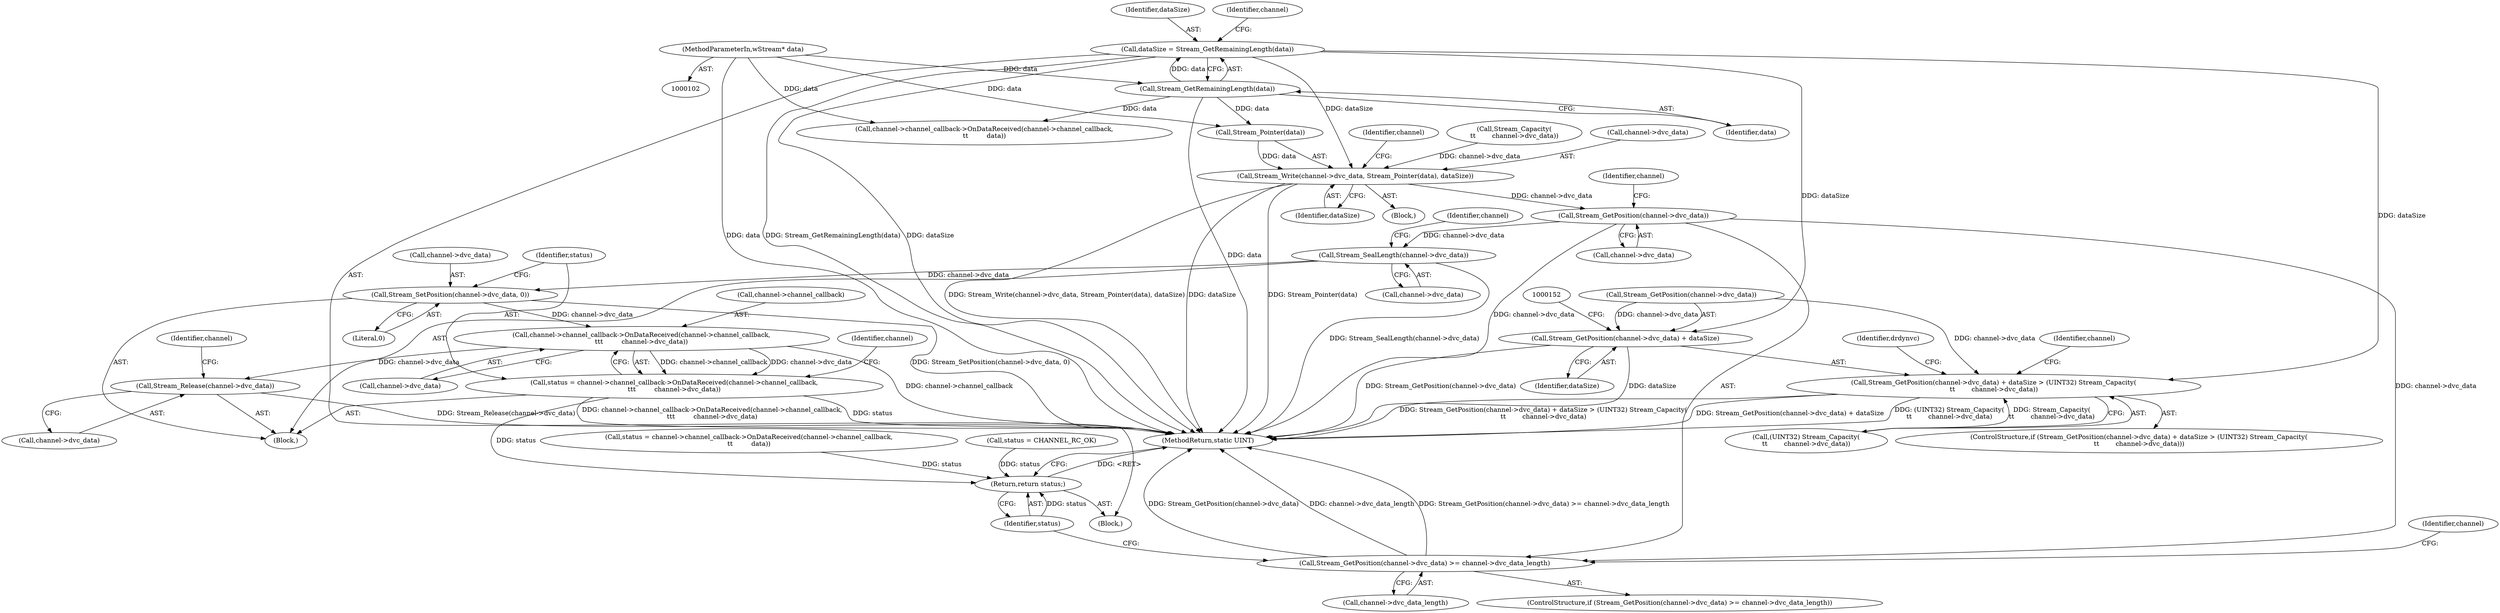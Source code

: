 digraph "1_FreeRDP_baee520e3dd9be6511c45a14c5f5e77784de1471_6@API" {
"1000114" [label="(Call,dataSize = Stream_GetRemainingLength(data))"];
"1000116" [label="(Call,Stream_GetRemainingLength(data))"];
"1000106" [label="(MethodParameterIn,wStream* data)"];
"1000144" [label="(Call,Stream_GetPosition(channel->dvc_data) + dataSize > (UINT32) Stream_Capacity(\n\t\t        channel->dvc_data))"];
"1000145" [label="(Call,Stream_GetPosition(channel->dvc_data) + dataSize)"];
"1000175" [label="(Call,Stream_Write(channel->dvc_data, Stream_Pointer(data), dataSize))"];
"1000184" [label="(Call,Stream_GetPosition(channel->dvc_data))"];
"1000183" [label="(Call,Stream_GetPosition(channel->dvc_data) >= channel->dvc_data_length)"];
"1000192" [label="(Call,Stream_SealLength(channel->dvc_data))"];
"1000196" [label="(Call,Stream_SetPosition(channel->dvc_data, 0))"];
"1000203" [label="(Call,channel->channel_callback->OnDataReceived(channel->channel_callback,\n\t\t\t         channel->dvc_data))"];
"1000201" [label="(Call,status = channel->channel_callback->OnDataReceived(channel->channel_callback,\n\t\t\t         channel->dvc_data))"];
"1000228" [label="(Return,return status;)"];
"1000210" [label="(Call,Stream_Release(channel->dvc_data))"];
"1000191" [label="(Block,)"];
"1000106" [label="(MethodParameterIn,wStream* data)"];
"1000197" [label="(Call,channel->dvc_data)"];
"1000177" [label="(Identifier,channel)"];
"1000146" [label="(Call,Stream_GetPosition(channel->dvc_data))"];
"1000176" [label="(Call,channel->dvc_data)"];
"1000230" [label="(MethodReturn,static UINT)"];
"1000223" [label="(Call,channel->channel_callback->OnDataReceived(channel->channel_callback,\n\t\t         data))"];
"1000229" [label="(Identifier,status)"];
"1000183" [label="(Call,Stream_GetPosition(channel->dvc_data) >= channel->dvc_data_length)"];
"1000116" [label="(Call,Stream_GetRemainingLength(data))"];
"1000179" [label="(Call,Stream_Pointer(data))"];
"1000114" [label="(Call,dataSize = Stream_GetRemainingLength(data))"];
"1000200" [label="(Literal,0)"];
"1000194" [label="(Identifier,channel)"];
"1000144" [label="(Call,Stream_GetPosition(channel->dvc_data) + dataSize > (UINT32) Stream_Capacity(\n\t\t        channel->dvc_data))"];
"1000192" [label="(Call,Stream_SealLength(channel->dvc_data))"];
"1000160" [label="(Identifier,drdynvc)"];
"1000207" [label="(Call,channel->dvc_data)"];
"1000107" [label="(Block,)"];
"1000198" [label="(Identifier,channel)"];
"1000221" [label="(Call,status = channel->channel_callback->OnDataReceived(channel->channel_callback,\n\t\t         data))"];
"1000186" [label="(Identifier,channel)"];
"1000151" [label="(Call,(UINT32) Stream_Capacity(\n\t\t        channel->dvc_data))"];
"1000203" [label="(Call,channel->channel_callback->OnDataReceived(channel->channel_callback,\n\t\t\t         channel->dvc_data))"];
"1000109" [label="(Call,status = CHANNEL_RC_OK)"];
"1000181" [label="(Identifier,dataSize)"];
"1000193" [label="(Call,channel->dvc_data)"];
"1000210" [label="(Call,Stream_Release(channel->dvc_data))"];
"1000150" [label="(Identifier,dataSize)"];
"1000115" [label="(Identifier,dataSize)"];
"1000212" [label="(Identifier,channel)"];
"1000153" [label="(Call,Stream_Capacity(\n\t\t        channel->dvc_data))"];
"1000202" [label="(Identifier,status)"];
"1000143" [label="(ControlStructure,if (Stream_GetPosition(channel->dvc_data) + dataSize > (UINT32) Stream_Capacity(\n\t\t        channel->dvc_data)))"];
"1000142" [label="(Block,)"];
"1000185" [label="(Call,channel->dvc_data)"];
"1000188" [label="(Call,channel->dvc_data_length)"];
"1000204" [label="(Call,channel->channel_callback)"];
"1000216" [label="(Identifier,channel)"];
"1000201" [label="(Call,status = channel->channel_callback->OnDataReceived(channel->channel_callback,\n\t\t\t         channel->dvc_data))"];
"1000228" [label="(Return,return status;)"];
"1000184" [label="(Call,Stream_GetPosition(channel->dvc_data))"];
"1000196" [label="(Call,Stream_SetPosition(channel->dvc_data, 0))"];
"1000189" [label="(Identifier,channel)"];
"1000175" [label="(Call,Stream_Write(channel->dvc_data, Stream_Pointer(data), dataSize))"];
"1000117" [label="(Identifier,data)"];
"1000182" [label="(ControlStructure,if (Stream_GetPosition(channel->dvc_data) >= channel->dvc_data_length))"];
"1000119" [label="(Identifier,channel)"];
"1000211" [label="(Call,channel->dvc_data)"];
"1000145" [label="(Call,Stream_GetPosition(channel->dvc_data) + dataSize)"];
"1000114" -> "1000107"  [label="AST: "];
"1000114" -> "1000116"  [label="CFG: "];
"1000115" -> "1000114"  [label="AST: "];
"1000116" -> "1000114"  [label="AST: "];
"1000119" -> "1000114"  [label="CFG: "];
"1000114" -> "1000230"  [label="DDG: dataSize"];
"1000114" -> "1000230"  [label="DDG: Stream_GetRemainingLength(data)"];
"1000116" -> "1000114"  [label="DDG: data"];
"1000114" -> "1000144"  [label="DDG: dataSize"];
"1000114" -> "1000145"  [label="DDG: dataSize"];
"1000114" -> "1000175"  [label="DDG: dataSize"];
"1000116" -> "1000117"  [label="CFG: "];
"1000117" -> "1000116"  [label="AST: "];
"1000116" -> "1000230"  [label="DDG: data"];
"1000106" -> "1000116"  [label="DDG: data"];
"1000116" -> "1000179"  [label="DDG: data"];
"1000116" -> "1000223"  [label="DDG: data"];
"1000106" -> "1000102"  [label="AST: "];
"1000106" -> "1000230"  [label="DDG: data"];
"1000106" -> "1000179"  [label="DDG: data"];
"1000106" -> "1000223"  [label="DDG: data"];
"1000144" -> "1000143"  [label="AST: "];
"1000144" -> "1000151"  [label="CFG: "];
"1000145" -> "1000144"  [label="AST: "];
"1000151" -> "1000144"  [label="AST: "];
"1000160" -> "1000144"  [label="CFG: "];
"1000177" -> "1000144"  [label="CFG: "];
"1000144" -> "1000230"  [label="DDG: (UINT32) Stream_Capacity(\n\t\t        channel->dvc_data)"];
"1000144" -> "1000230"  [label="DDG: Stream_GetPosition(channel->dvc_data) + dataSize > (UINT32) Stream_Capacity(\n\t\t        channel->dvc_data)"];
"1000144" -> "1000230"  [label="DDG: Stream_GetPosition(channel->dvc_data) + dataSize"];
"1000146" -> "1000144"  [label="DDG: channel->dvc_data"];
"1000151" -> "1000144"  [label="DDG: Stream_Capacity(\n\t\t        channel->dvc_data)"];
"1000145" -> "1000150"  [label="CFG: "];
"1000146" -> "1000145"  [label="AST: "];
"1000150" -> "1000145"  [label="AST: "];
"1000152" -> "1000145"  [label="CFG: "];
"1000145" -> "1000230"  [label="DDG: dataSize"];
"1000145" -> "1000230"  [label="DDG: Stream_GetPosition(channel->dvc_data)"];
"1000146" -> "1000145"  [label="DDG: channel->dvc_data"];
"1000175" -> "1000142"  [label="AST: "];
"1000175" -> "1000181"  [label="CFG: "];
"1000176" -> "1000175"  [label="AST: "];
"1000179" -> "1000175"  [label="AST: "];
"1000181" -> "1000175"  [label="AST: "];
"1000186" -> "1000175"  [label="CFG: "];
"1000175" -> "1000230"  [label="DDG: dataSize"];
"1000175" -> "1000230"  [label="DDG: Stream_Pointer(data)"];
"1000175" -> "1000230"  [label="DDG: Stream_Write(channel->dvc_data, Stream_Pointer(data), dataSize)"];
"1000153" -> "1000175"  [label="DDG: channel->dvc_data"];
"1000179" -> "1000175"  [label="DDG: data"];
"1000175" -> "1000184"  [label="DDG: channel->dvc_data"];
"1000184" -> "1000183"  [label="AST: "];
"1000184" -> "1000185"  [label="CFG: "];
"1000185" -> "1000184"  [label="AST: "];
"1000189" -> "1000184"  [label="CFG: "];
"1000184" -> "1000230"  [label="DDG: channel->dvc_data"];
"1000184" -> "1000183"  [label="DDG: channel->dvc_data"];
"1000184" -> "1000192"  [label="DDG: channel->dvc_data"];
"1000183" -> "1000182"  [label="AST: "];
"1000183" -> "1000188"  [label="CFG: "];
"1000188" -> "1000183"  [label="AST: "];
"1000194" -> "1000183"  [label="CFG: "];
"1000229" -> "1000183"  [label="CFG: "];
"1000183" -> "1000230"  [label="DDG: Stream_GetPosition(channel->dvc_data)"];
"1000183" -> "1000230"  [label="DDG: channel->dvc_data_length"];
"1000183" -> "1000230"  [label="DDG: Stream_GetPosition(channel->dvc_data) >= channel->dvc_data_length"];
"1000192" -> "1000191"  [label="AST: "];
"1000192" -> "1000193"  [label="CFG: "];
"1000193" -> "1000192"  [label="AST: "];
"1000198" -> "1000192"  [label="CFG: "];
"1000192" -> "1000230"  [label="DDG: Stream_SealLength(channel->dvc_data)"];
"1000192" -> "1000196"  [label="DDG: channel->dvc_data"];
"1000196" -> "1000191"  [label="AST: "];
"1000196" -> "1000200"  [label="CFG: "];
"1000197" -> "1000196"  [label="AST: "];
"1000200" -> "1000196"  [label="AST: "];
"1000202" -> "1000196"  [label="CFG: "];
"1000196" -> "1000230"  [label="DDG: Stream_SetPosition(channel->dvc_data, 0)"];
"1000196" -> "1000203"  [label="DDG: channel->dvc_data"];
"1000203" -> "1000201"  [label="AST: "];
"1000203" -> "1000207"  [label="CFG: "];
"1000204" -> "1000203"  [label="AST: "];
"1000207" -> "1000203"  [label="AST: "];
"1000201" -> "1000203"  [label="CFG: "];
"1000203" -> "1000230"  [label="DDG: channel->channel_callback"];
"1000203" -> "1000201"  [label="DDG: channel->channel_callback"];
"1000203" -> "1000201"  [label="DDG: channel->dvc_data"];
"1000203" -> "1000210"  [label="DDG: channel->dvc_data"];
"1000201" -> "1000191"  [label="AST: "];
"1000202" -> "1000201"  [label="AST: "];
"1000212" -> "1000201"  [label="CFG: "];
"1000201" -> "1000230"  [label="DDG: channel->channel_callback->OnDataReceived(channel->channel_callback,\n\t\t\t         channel->dvc_data)"];
"1000201" -> "1000230"  [label="DDG: status"];
"1000201" -> "1000228"  [label="DDG: status"];
"1000228" -> "1000107"  [label="AST: "];
"1000228" -> "1000229"  [label="CFG: "];
"1000229" -> "1000228"  [label="AST: "];
"1000230" -> "1000228"  [label="CFG: "];
"1000228" -> "1000230"  [label="DDG: <RET>"];
"1000229" -> "1000228"  [label="DDG: status"];
"1000221" -> "1000228"  [label="DDG: status"];
"1000109" -> "1000228"  [label="DDG: status"];
"1000210" -> "1000191"  [label="AST: "];
"1000210" -> "1000211"  [label="CFG: "];
"1000211" -> "1000210"  [label="AST: "];
"1000216" -> "1000210"  [label="CFG: "];
"1000210" -> "1000230"  [label="DDG: Stream_Release(channel->dvc_data)"];
}
